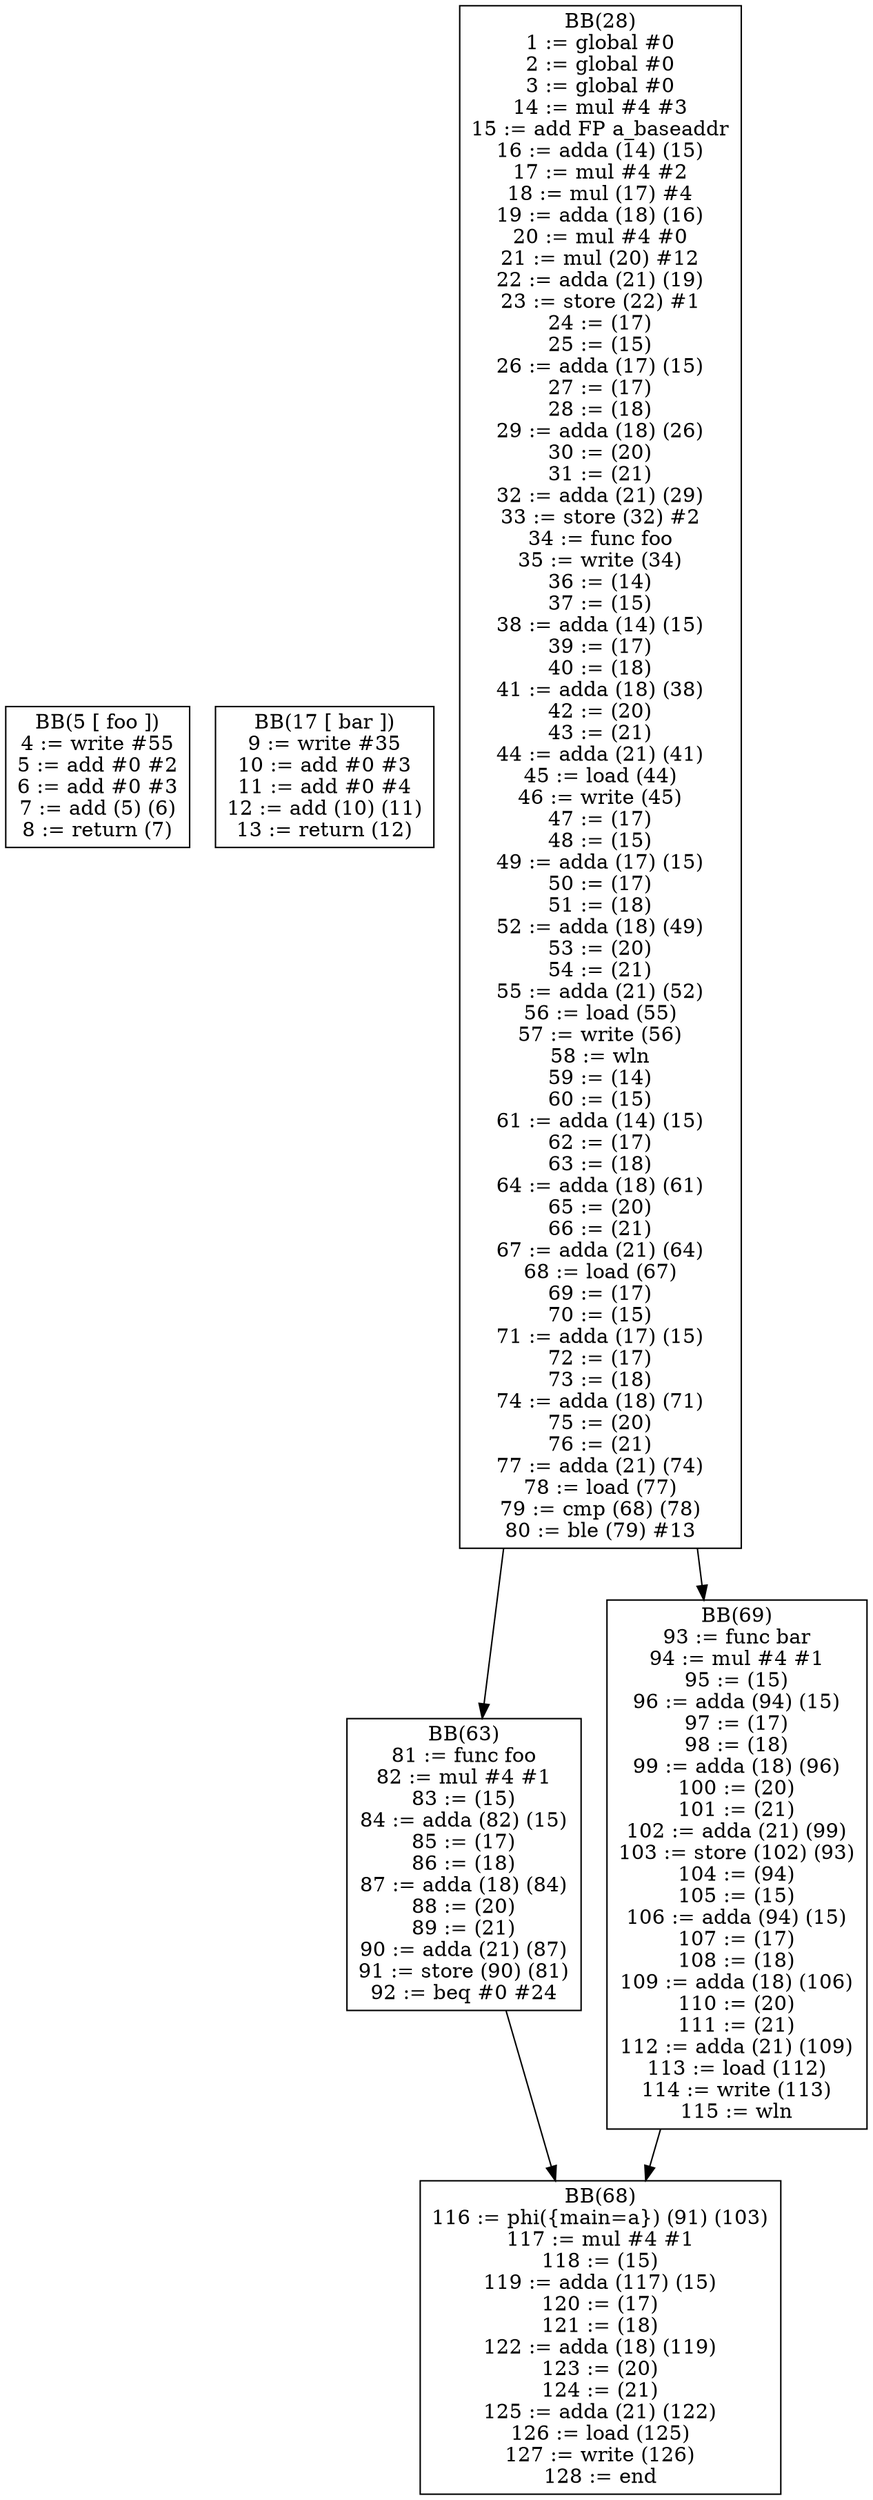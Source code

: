 digraph cfg {
BB5[shape = box, label = "BB(5 [ foo ])\n" + "4 := write #55\n" + "5 := add #0 #2\n" + "6 := add #0 #3\n" + "7 := add (5) (6)\n" + "8 := return (7)\n"];

BB17[shape = box, label = "BB(17 [ bar ])\n" + "9 := write #35\n" + "10 := add #0 #3\n" + "11 := add #0 #4\n" + "12 := add (10) (11)\n" + "13 := return (12)\n"];

BB28[shape = box, label = "BB(28)\n" + "1 := global #0\n" + "2 := global #0\n" + "3 := global #0\n" + "14 := mul #4 #3\n" + "15 := add FP a_baseaddr\n" + "16 := adda (14) (15)\n" + "17 := mul #4 #2\n" + "18 := mul (17) #4\n" + "19 := adda (18) (16)\n" + "20 := mul #4 #0\n" + "21 := mul (20) #12\n" + "22 := adda (21) (19)\n" + "23 := store (22) #1\n" + "24 := (17)\n" + "25 := (15)\n" + "26 := adda (17) (15)\n" + "27 := (17)\n" + "28 := (18)\n" + "29 := adda (18) (26)\n" + "30 := (20)\n" + "31 := (21)\n" + "32 := adda (21) (29)\n" + "33 := store (32) #2\n" + "34 := func foo\n" + "35 := write (34)\n" + "36 := (14)\n" + "37 := (15)\n" + "38 := adda (14) (15)\n" + "39 := (17)\n" + "40 := (18)\n" + "41 := adda (18) (38)\n" + "42 := (20)\n" + "43 := (21)\n" + "44 := adda (21) (41)\n" + "45 := load (44)\n" + "46 := write (45)\n" + "47 := (17)\n" + "48 := (15)\n" + "49 := adda (17) (15)\n" + "50 := (17)\n" + "51 := (18)\n" + "52 := adda (18) (49)\n" + "53 := (20)\n" + "54 := (21)\n" + "55 := adda (21) (52)\n" + "56 := load (55)\n" + "57 := write (56)\n" + "58 := wln\n" + "59 := (14)\n" + "60 := (15)\n" + "61 := adda (14) (15)\n" + "62 := (17)\n" + "63 := (18)\n" + "64 := adda (18) (61)\n" + "65 := (20)\n" + "66 := (21)\n" + "67 := adda (21) (64)\n" + "68 := load (67)\n" + "69 := (17)\n" + "70 := (15)\n" + "71 := adda (17) (15)\n" + "72 := (17)\n" + "73 := (18)\n" + "74 := adda (18) (71)\n" + "75 := (20)\n" + "76 := (21)\n" + "77 := adda (21) (74)\n" + "78 := load (77)\n" + "79 := cmp (68) (78)\n" + "80 := ble (79) #13\n"];
BB63[shape = box, label = "BB(63)\n" + "81 := func foo\n" + "82 := mul #4 #1\n" + "83 := (15)\n" + "84 := adda (82) (15)\n" + "85 := (17)\n" + "86 := (18)\n" + "87 := adda (18) (84)\n" + "88 := (20)\n" + "89 := (21)\n" + "90 := adda (21) (87)\n" + "91 := store (90) (81)\n" + "92 := beq #0 #24\n"];
BB69[shape = box, label = "BB(69)\n" + "93 := func bar\n" + "94 := mul #4 #1\n" + "95 := (15)\n" + "96 := adda (94) (15)\n" + "97 := (17)\n" + "98 := (18)\n" + "99 := adda (18) (96)\n" + "100 := (20)\n" + "101 := (21)\n" + "102 := adda (21) (99)\n" + "103 := store (102) (93)\n" + "104 := (94)\n" + "105 := (15)\n" + "106 := adda (94) (15)\n" + "107 := (17)\n" + "108 := (18)\n" + "109 := adda (18) (106)\n" + "110 := (20)\n" + "111 := (21)\n" + "112 := adda (21) (109)\n" + "113 := load (112)\n" + "114 := write (113)\n" + "115 := wln\n"];
BB68[shape = box, label = "BB(68)\n" + "116 := phi({main=a}) (91) (103)\n" + "117 := mul #4 #1\n" + "118 := (15)\n" + "119 := adda (117) (15)\n" + "120 := (17)\n" + "121 := (18)\n" + "122 := adda (18) (119)\n" + "123 := (20)\n" + "124 := (21)\n" + "125 := adda (21) (122)\n" + "126 := load (125)\n" + "127 := write (126)\n" + "128 := end\n"];
BB28 -> BB63;
BB28 -> BB69;
BB63 -> BB68;
BB69 -> BB68;
}
